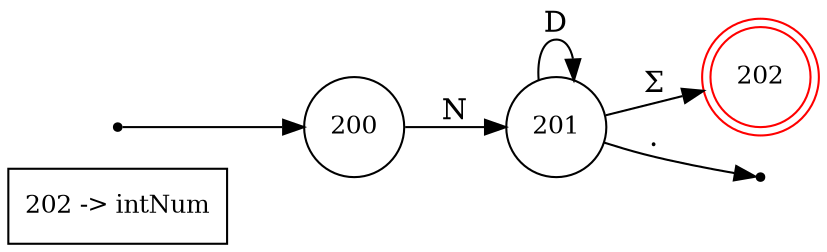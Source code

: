 digraph finite_state_machine {
	rankdir=LR;
	size="8,5"

	node [shape = rectangle, label="202 -> intNum", fontsize=12] token202;

	node [shape = circle, label="200", fontsize=12, color=black] 200;
	node [shape = circle, label="201", fontsize=12, color=black] 201;
	node [shape = doublecircle, label="202", fontsize=12, color=red] 202;

	node [shape = point, color=black] q0;
	q0	->	200;

	201	->	400	[ label = "." ];
	200	->	201	[ label = "N" ];
	201	->	202	[ label = "Σ" ];
	201	->	201	[ label = "D" ];
}
